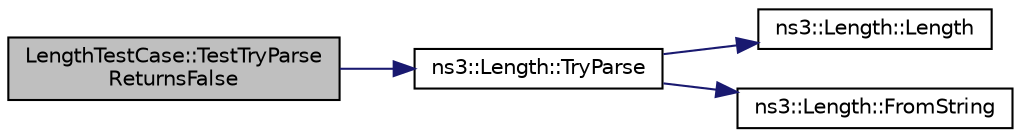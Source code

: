 digraph "LengthTestCase::TestTryParseReturnsFalse"
{
 // LATEX_PDF_SIZE
  edge [fontname="Helvetica",fontsize="10",labelfontname="Helvetica",labelfontsize="10"];
  node [fontname="Helvetica",fontsize="10",shape=record];
  rankdir="LR";
  Node1 [label="LengthTestCase::TestTryParse\lReturnsFalse",height=0.2,width=0.4,color="black", fillcolor="grey75", style="filled", fontcolor="black",tooltip="Test the TryParse function returns false on bad input."];
  Node1 -> Node2 [color="midnightblue",fontsize="10",style="solid",fontname="Helvetica"];
  Node2 [label="ns3::Length::TryParse",height=0.2,width=0.4,color="black", fillcolor="white", style="filled",URL="$classns3_1_1_length.html#af5befe685a977be6469481b08abfb7f9",tooltip="Attempt to construct a Length object from a value and a unit string."];
  Node2 -> Node3 [color="midnightblue",fontsize="10",style="solid",fontname="Helvetica"];
  Node3 [label="ns3::Length::Length",height=0.2,width=0.4,color="black", fillcolor="white", style="filled",URL="$classns3_1_1_length.html#ad44a2e96074b86314d743e622f77fa73",tooltip="Default Constructor."];
  Node2 -> Node4 [color="midnightblue",fontsize="10",style="solid",fontname="Helvetica"];
  Node4 [label="ns3::Length::FromString",height=0.2,width=0.4,color="black", fillcolor="white", style="filled",URL="$classns3_1_1_length.html#a61a1c28acaa6c8483027837410f0ef0b",tooltip="Find the equivalent Length::Unit for a unit string."];
}

